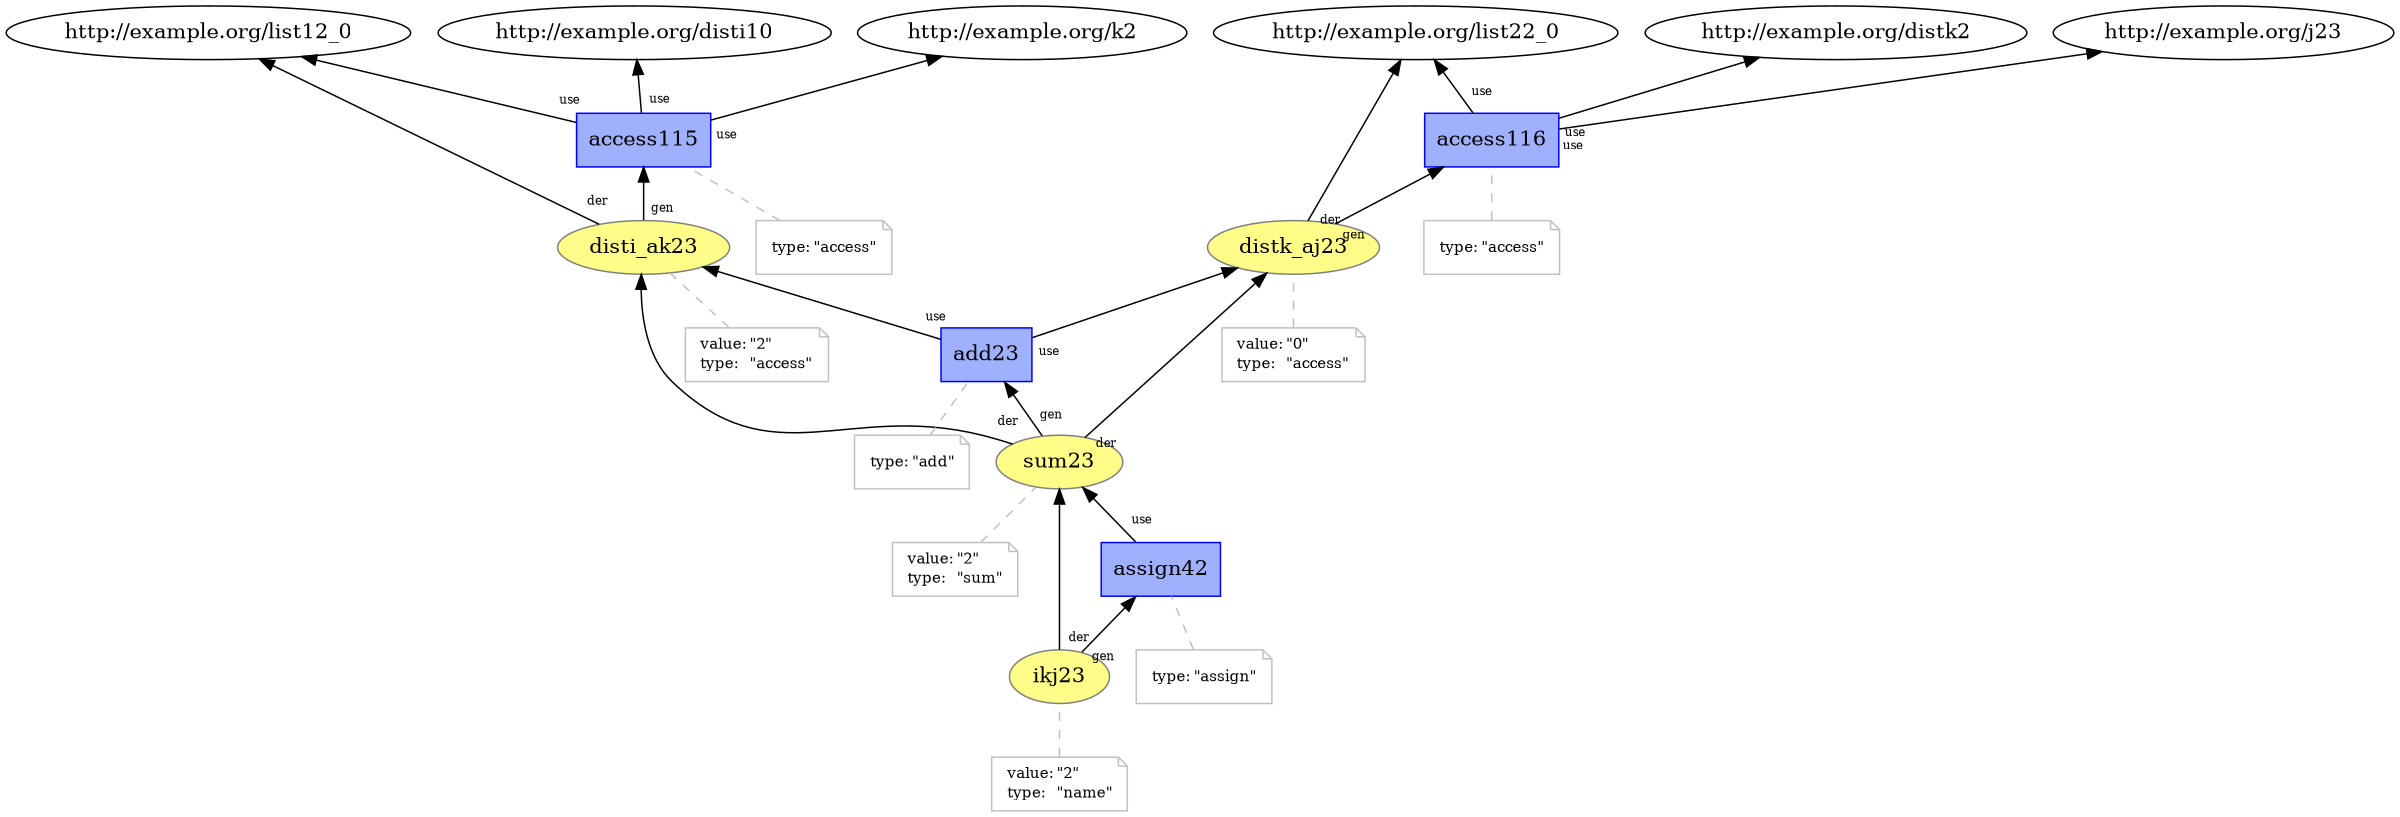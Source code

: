 digraph "PROV" { size="16,12"; rankdir="BT";
"http://example.org/disti_ak23" [fillcolor="#FFFC87",color="#808080",style="filled",label="disti_ak23",URL="http://example.org/disti_ak23"]
"-attrs0" [color="gray",shape="note",fontsize="10",fontcolor="black",label=<<TABLE cellpadding="0" border="0">
	<TR>
	    <TD align="left">value:</TD>
	    <TD align="left">&quot;2&quot;</TD>
	</TR>
	<TR>
	    <TD align="left">type:</TD>
	    <TD align="left">&quot;access&quot;</TD>
	</TR>
</TABLE>>]
"-attrs0" -> "http://example.org/disti_ak23" [color="gray",style="dashed",arrowhead="none"]
"http://example.org/access115" [fillcolor="#9FB1FC",color="#0000FF",shape="polygon",sides="4",style="filled",label="access115",URL="http://example.org/access115"]
"-attrs1" [color="gray",shape="note",fontsize="10",fontcolor="black",label=<<TABLE cellpadding="0" border="0">
	<TR>
	    <TD align="left">type:</TD>
	    <TD align="left">&quot;access&quot;</TD>
	</TR>
</TABLE>>]
"-attrs1" -> "http://example.org/access115" [color="gray",style="dashed",arrowhead="none"]
"http://example.org/access115" -> "http://example.org/list12_0" [labelfontsize="8",labeldistance="1.5",labelangle="60.0",rotation="20",taillabel="use"]
"http://example.org/disti_ak23" -> "http://example.org/list12_0" [labelfontsize="8",labeldistance="1.5",labelangle="60.0",rotation="20",taillabel="der"]
"http://example.org/disti_ak23" -> "http://example.org/access115" [labelfontsize="8",labeldistance="1.5",labelangle="60.0",rotation="20",taillabel="gen"]
"http://example.org/access115" -> "http://example.org/disti10" [labelfontsize="8",labeldistance="1.5",labelangle="60.0",rotation="20",taillabel="use"]
"http://example.org/access115" -> "http://example.org/k2" [labelfontsize="8",labeldistance="1.5",labelangle="60.0",rotation="20",taillabel="use"]
"http://example.org/distk_aj23" [fillcolor="#FFFC87",color="#808080",style="filled",label="distk_aj23",URL="http://example.org/distk_aj23"]
"-attrs2" [color="gray",shape="note",fontsize="10",fontcolor="black",label=<<TABLE cellpadding="0" border="0">
	<TR>
	    <TD align="left">value:</TD>
	    <TD align="left">&quot;0&quot;</TD>
	</TR>
	<TR>
	    <TD align="left">type:</TD>
	    <TD align="left">&quot;access&quot;</TD>
	</TR>
</TABLE>>]
"-attrs2" -> "http://example.org/distk_aj23" [color="gray",style="dashed",arrowhead="none"]
"http://example.org/access116" [fillcolor="#9FB1FC",color="#0000FF",shape="polygon",sides="4",style="filled",label="access116",URL="http://example.org/access116"]
"-attrs3" [color="gray",shape="note",fontsize="10",fontcolor="black",label=<<TABLE cellpadding="0" border="0">
	<TR>
	    <TD align="left">type:</TD>
	    <TD align="left">&quot;access&quot;</TD>
	</TR>
</TABLE>>]
"-attrs3" -> "http://example.org/access116" [color="gray",style="dashed",arrowhead="none"]
"http://example.org/access116" -> "http://example.org/list22_0" [labelfontsize="8",labeldistance="1.5",labelangle="60.0",rotation="20",taillabel="use"]
"http://example.org/distk_aj23" -> "http://example.org/list22_0" [labelfontsize="8",labeldistance="1.5",labelangle="60.0",rotation="20",taillabel="der"]
"http://example.org/distk_aj23" -> "http://example.org/access116" [labelfontsize="8",labeldistance="1.5",labelangle="60.0",rotation="20",taillabel="gen"]
"http://example.org/access116" -> "http://example.org/distk2" [labelfontsize="8",labeldistance="1.5",labelangle="60.0",rotation="20",taillabel="use"]
"http://example.org/access116" -> "http://example.org/j23" [labelfontsize="8",labeldistance="1.5",labelangle="60.0",rotation="20",taillabel="use"]
"http://example.org/sum23" [fillcolor="#FFFC87",color="#808080",style="filled",label="sum23",URL="http://example.org/sum23"]
"-attrs4" [color="gray",shape="note",fontsize="10",fontcolor="black",label=<<TABLE cellpadding="0" border="0">
	<TR>
	    <TD align="left">value:</TD>
	    <TD align="left">&quot;2&quot;</TD>
	</TR>
	<TR>
	    <TD align="left">type:</TD>
	    <TD align="left">&quot;sum&quot;</TD>
	</TR>
</TABLE>>]
"-attrs4" -> "http://example.org/sum23" [color="gray",style="dashed",arrowhead="none"]
"http://example.org/add23" [fillcolor="#9FB1FC",color="#0000FF",shape="polygon",sides="4",style="filled",label="add23",URL="http://example.org/add23"]
"-attrs5" [color="gray",shape="note",fontsize="10",fontcolor="black",label=<<TABLE cellpadding="0" border="0">
	<TR>
	    <TD align="left">type:</TD>
	    <TD align="left">&quot;add&quot;</TD>
	</TR>
</TABLE>>]
"-attrs5" -> "http://example.org/add23" [color="gray",style="dashed",arrowhead="none"]
"http://example.org/add23" -> "http://example.org/disti_ak23" [labelfontsize="8",labeldistance="1.5",labelangle="60.0",rotation="20",taillabel="use"]
"http://example.org/sum23" -> "http://example.org/disti_ak23" [labelfontsize="8",labeldistance="1.5",labelangle="60.0",rotation="20",taillabel="der"]
"http://example.org/add23" -> "http://example.org/distk_aj23" [labelfontsize="8",labeldistance="1.5",labelangle="60.0",rotation="20",taillabel="use"]
"http://example.org/sum23" -> "http://example.org/distk_aj23" [labelfontsize="8",labeldistance="1.5",labelangle="60.0",rotation="20",taillabel="der"]
"http://example.org/sum23" -> "http://example.org/add23" [labelfontsize="8",labeldistance="1.5",labelangle="60.0",rotation="20",taillabel="gen"]
"http://example.org/ikj23" [fillcolor="#FFFC87",color="#808080",style="filled",label="ikj23",URL="http://example.org/ikj23"]
"-attrs6" [color="gray",shape="note",fontsize="10",fontcolor="black",label=<<TABLE cellpadding="0" border="0">
	<TR>
	    <TD align="left">value:</TD>
	    <TD align="left">&quot;2&quot;</TD>
	</TR>
	<TR>
	    <TD align="left">type:</TD>
	    <TD align="left">&quot;name&quot;</TD>
	</TR>
</TABLE>>]
"-attrs6" -> "http://example.org/ikj23" [color="gray",style="dashed",arrowhead="none"]
"http://example.org/assign42" [fillcolor="#9FB1FC",color="#0000FF",shape="polygon",sides="4",style="filled",label="assign42",URL="http://example.org/assign42"]
"-attrs7" [color="gray",shape="note",fontsize="10",fontcolor="black",label=<<TABLE cellpadding="0" border="0">
	<TR>
	    <TD align="left">type:</TD>
	    <TD align="left">&quot;assign&quot;</TD>
	</TR>
</TABLE>>]
"-attrs7" -> "http://example.org/assign42" [color="gray",style="dashed",arrowhead="none"]
"http://example.org/assign42" -> "http://example.org/sum23" [labelfontsize="8",labeldistance="1.5",labelangle="60.0",rotation="20",taillabel="use"]
"http://example.org/ikj23" -> "http://example.org/sum23" [labelfontsize="8",labeldistance="1.5",labelangle="60.0",rotation="20",taillabel="der"]
"http://example.org/ikj23" -> "http://example.org/assign42" [labelfontsize="8",labeldistance="1.5",labelangle="60.0",rotation="20",taillabel="gen"]
}